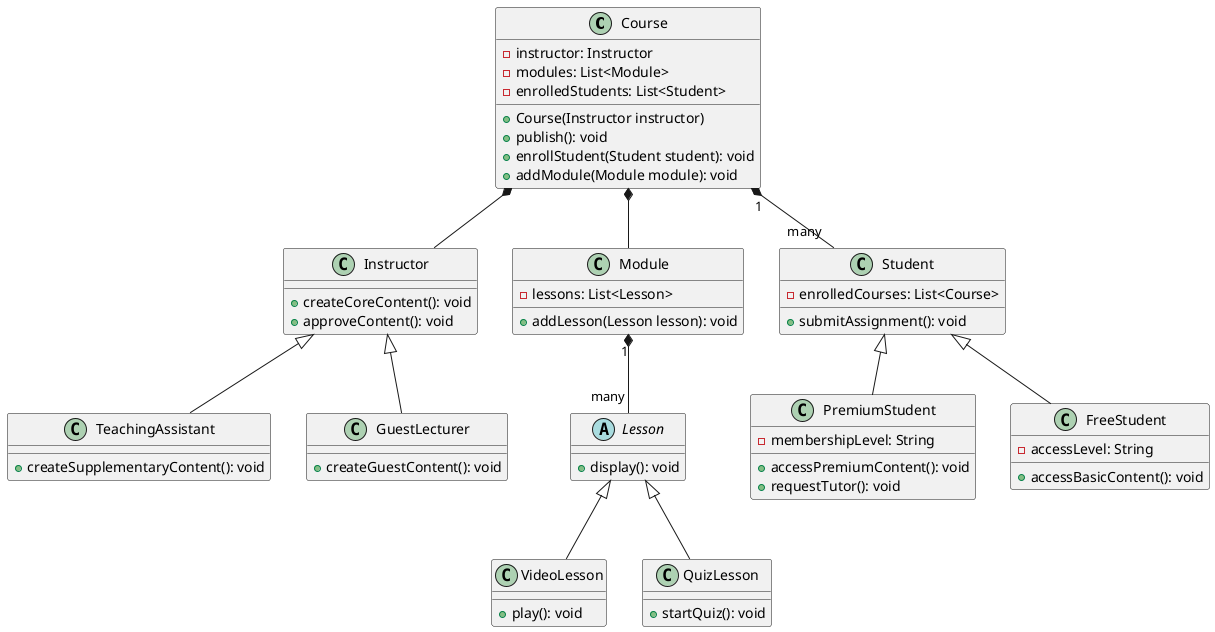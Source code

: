 :

#corrected model
```plantuml
@startuml
class Course {
    - instructor: Instructor
    - modules: List<Module>
    - enrolledStudents: List<Student>
    + Course(Instructor instructor)
    + publish(): void
    + enrollStudent(Student student): void
    + addModule(Module module): void
}

class Instructor {
    + createCoreContent(): void
    + approveContent(): void
}

class Module {
    - lessons: List<Lesson>
    + addLesson(Lesson lesson): void
}

class Student {
    - enrolledCourses: List<Course>
    + submitAssignment(): void
}

class TeachingAssistant {
    + createSupplementaryContent(): void
}

class GuestLecturer {
    + createGuestContent(): void
}

abstract class Lesson {
    + display(): void
}

class VideoLesson {
    + play(): void
}

class QuizLesson {
    + startQuiz(): void
}

class PremiumStudent {
    - membershipLevel: String
    + accessPremiumContent(): void
    + requestTutor(): void
}

class FreeStudent {
    - accessLevel: String
    + accessBasicContent(): void
}

Course *-- Instructor
Course *-- Module
Course "1" *-- "many" Student
Instructor <|-- TeachingAssistant
Instructor <|-- GuestLecturer
Module "1" *-- "many" Lesson
Lesson <|-- VideoLesson
Lesson <|-- QuizLesson
Student <|-- PremiumStudent
Student <|-- FreeStudent
@enduml
